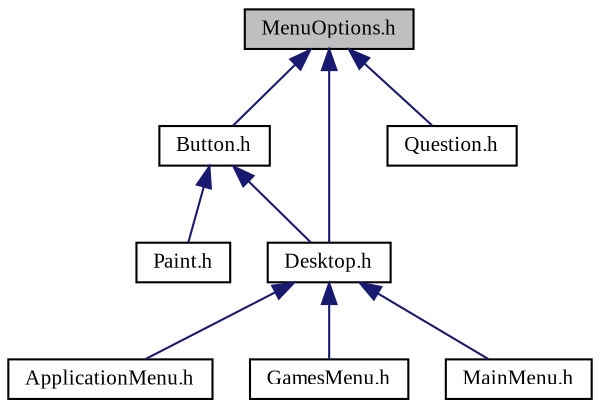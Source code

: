 digraph "MenuOptions.h"
{
  edge [fontname="TimesNewRoman",fontsize="10",labelfontname="TimesNewRoman",labelfontsize="10"];
  node [fontname="TimesNewRoman",fontsize="10",shape=record];
  Node1 [label="MenuOptions.h",height=0.2,width=0.4,color="black", fillcolor="grey75", style="filled", fontcolor="black"];
  Node1 -> Node2 [dir="back",color="midnightblue",fontsize="10",style="solid",fontname="TimesNewRoman"];
  Node2 [label="Button.h",height=0.2,width=0.4,color="black", fillcolor="white", style="filled",URL="$_button_8h.html",tooltip="Przycisk na ekranie - header file. "];
  Node2 -> Node3 [dir="back",color="midnightblue",fontsize="10",style="solid",fontname="TimesNewRoman"];
  Node3 [label="Paint.h",height=0.2,width=0.4,color="black", fillcolor="white", style="filled",URL="$_paint_8h.html",tooltip="Aplikacja do rysowania - header file. "];
  Node2 -> Node4 [dir="back",color="midnightblue",fontsize="10",style="solid",fontname="TimesNewRoman"];
  Node4 [label="Desktop.h",height=0.2,width=0.4,color="black", fillcolor="white", style="filled",URL="$_desktop_8h.html",tooltip="Pulpit z wejsciem menu - header file. "];
  Node4 -> Node5 [dir="back",color="midnightblue",fontsize="10",style="solid",fontname="TimesNewRoman"];
  Node5 [label="ApplicationMenu.h",height=0.2,width=0.4,color="black", fillcolor="white", style="filled",URL="$_application_menu_8h.html",tooltip="Menu z aplikacjami - header file. "];
  Node4 -> Node6 [dir="back",color="midnightblue",fontsize="10",style="solid",fontname="TimesNewRoman"];
  Node6 [label="GamesMenu.h",height=0.2,width=0.4,color="black", fillcolor="white", style="filled",URL="$_games_menu_8h.html",tooltip="Menu z grami - header file. "];
  Node4 -> Node7 [dir="back",color="midnightblue",fontsize="10",style="solid",fontname="TimesNewRoman"];
  Node7 [label="MainMenu.h",height=0.2,width=0.4,color="black", fillcolor="white", style="filled",URL="$_main_menu_8h.html",tooltip="Menu glowne - header file. "];
  Node1 -> Node8 [dir="back",color="midnightblue",fontsize="10",style="solid",fontname="TimesNewRoman"];
  Node8 [label="Question.h",height=0.2,width=0.4,color="black", fillcolor="white", style="filled",URL="$_question_8h.html",tooltip="Pytanie z funkcjami wyboru - header file. "];
  Node1 -> Node4 [dir="back",color="midnightblue",fontsize="10",style="solid",fontname="TimesNewRoman"];
}
